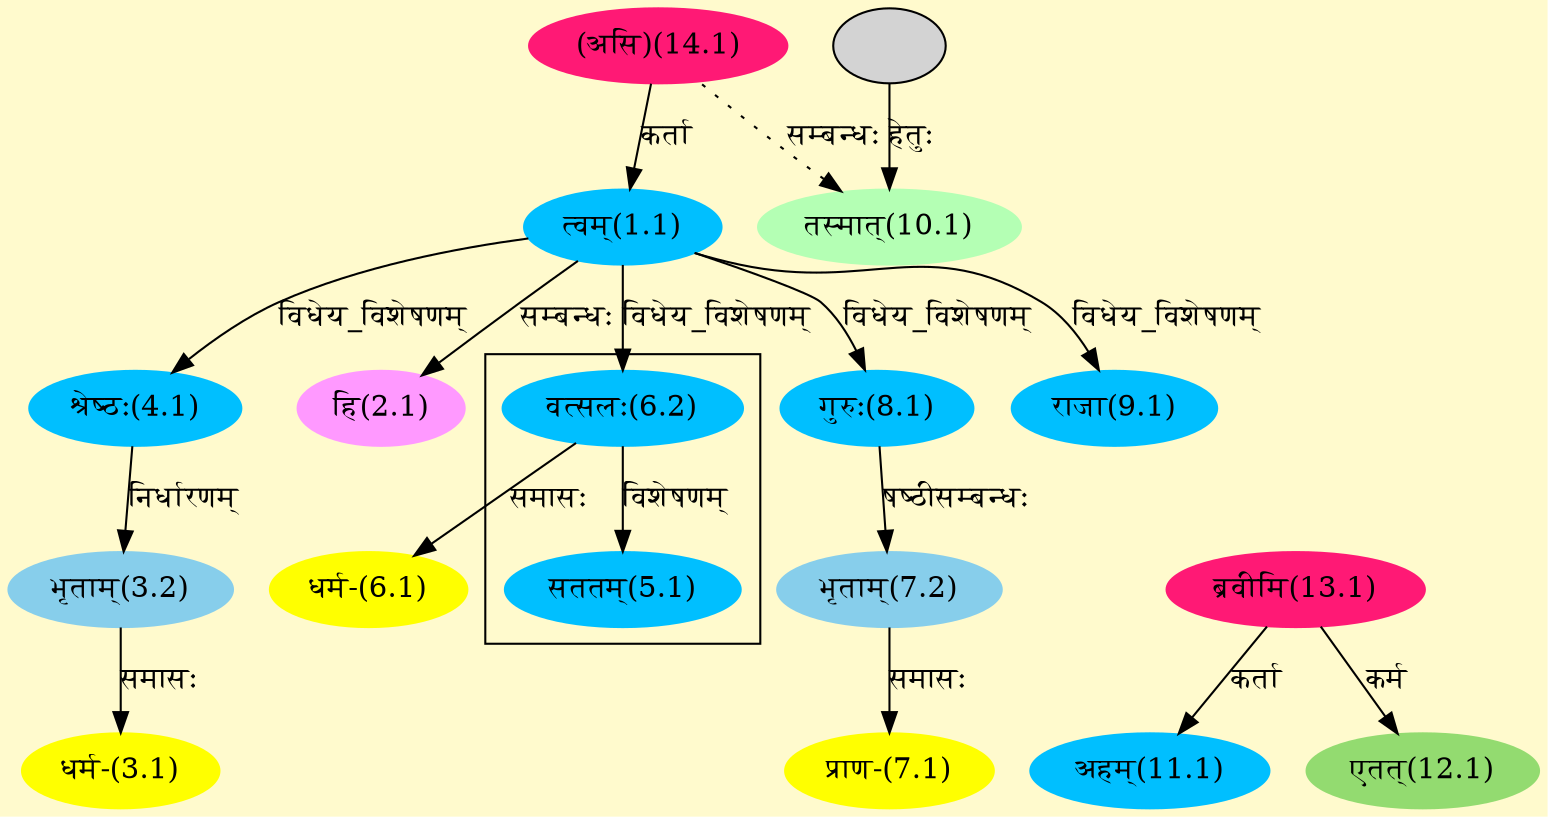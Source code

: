 digraph G{
rankdir=BT;
 compound=true;
 bgcolor="lemonchiffon1";

subgraph cluster_1{
Node5_1 [style=filled, color="#00BFFF" label = "सततम्(5.1)"]
Node6_2 [style=filled, color="#00BFFF" label = "वत्सलः(6.2)"]

}
Node1_1 [style=filled, color="#00BFFF" label = "त्वम्(1.1)"]
Node14_1 [style=filled, color="#FF1975" label = "(असि)(14.1)"]
Node2_1 [style=filled, color="#FF99FF" label = "हि(2.1)"]
Node3_1 [style=filled, color="#FFFF00" label = "धर्म-(3.1)"]
Node3_2 [style=filled, color="#87CEEB" label = "भृताम्(3.2)"]
Node4_1 [style=filled, color="#00BFFF" label = "श्रेष्ठः(4.1)"]
Node6_1 [style=filled, color="#FFFF00" label = "धर्म-(6.1)"]
Node6_2 [style=filled, color="#00BFFF" label = "वत्सलः(6.2)"]
Node7_1 [style=filled, color="#FFFF00" label = "प्राण-(7.1)"]
Node7_2 [style=filled, color="#87CEEB" label = "भृताम्(7.2)"]
Node8_1 [style=filled, color="#00BFFF" label = "गुरुः(8.1)"]
Node9_1 [style=filled, color="#00BFFF" label = "राजा(9.1)"]
Node10_1 [style=filled, color="#B4FFB4" label = "तस्मात्(10.1)"]
Node13 [style=filled, color="" label = ""]
Node11_1 [style=filled, color="#00BFFF" label = "अहम्(11.1)"]
Node13_1 [style=filled, color="#FF1975" label = "ब्रवीमि(13.1)"]
Node12_1 [style=filled, color="#93DB70" label = "एतत्(12.1)"]
/* Start of Relations section */

Node1_1 -> Node14_1 [  label="कर्ता"  dir="back" ]
Node2_1 -> Node1_1 [  label="सम्बन्धः"  dir="back" ]
Node3_1 -> Node3_2 [  label="समासः"  dir="back" ]
Node3_2 -> Node4_1 [  label="निर्धारणम्"  dir="back" ]
Node4_1 -> Node1_1 [  label="विधेय_विशेषणम्"  dir="back" ]
Node5_1 -> Node6_2 [  label="विशेषणम्"  dir="back" ]
Node6_1 -> Node6_2 [  label="समासः"  dir="back" ]
Node6_2 -> Node1_1 [  label="विधेय_विशेषणम्"  dir="back" ]
Node7_1 -> Node7_2 [  label="समासः"  dir="back" ]
Node7_2 -> Node8_1 [  label="षष्ठीसम्बन्धः"  dir="back" ]
Node8_1 -> Node1_1 [  label="विधेय_विशेषणम्"  dir="back" ]
Node9_1 -> Node1_1 [  label="विधेय_विशेषणम्"  dir="back" ]
Node10_1 -> Node13 [  label="हेतुः"  dir="back" ]
Node10_1 -> Node14_1 [ style=dotted label="सम्बन्धः"  dir="back" ]
Node11_1 -> Node13_1 [  label="कर्ता"  dir="back" ]
Node12_1 -> Node13_1 [  label="कर्म"  dir="back" ]
}
